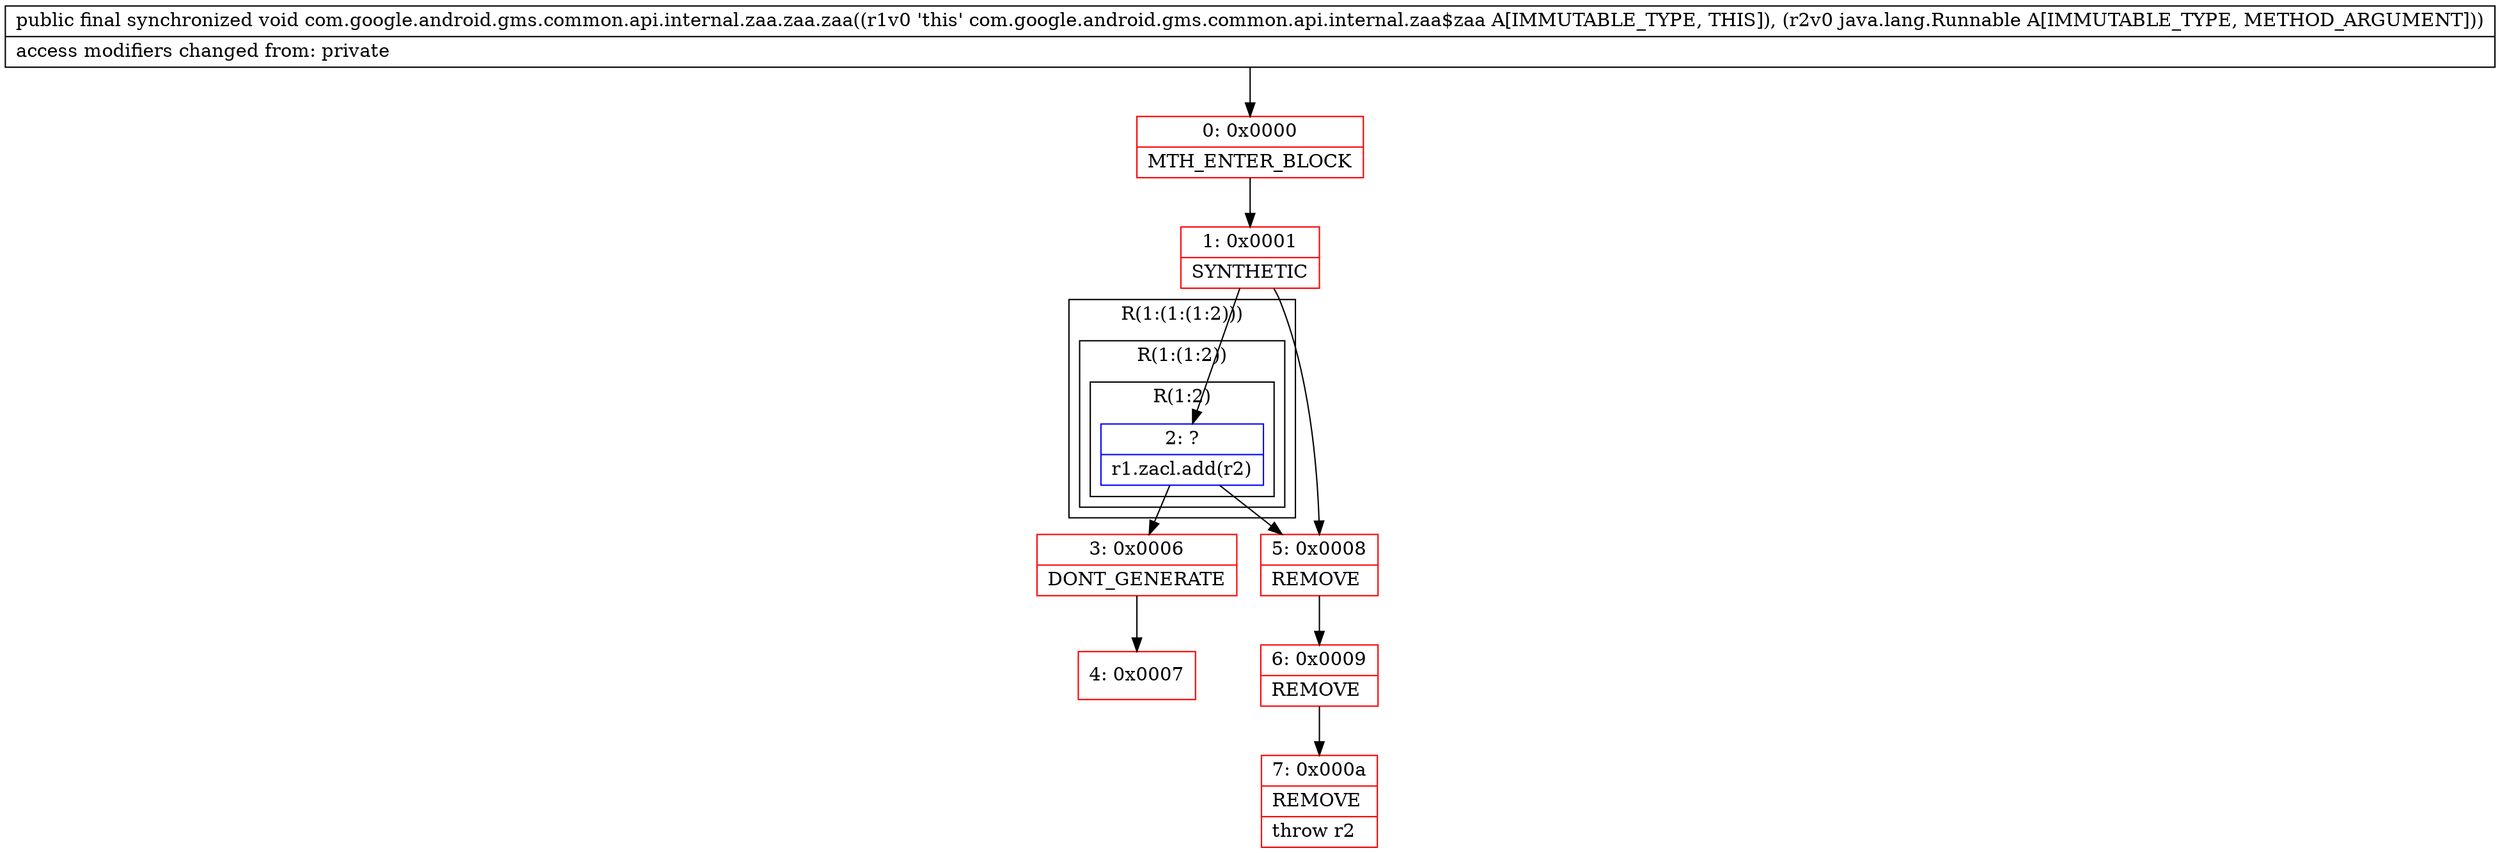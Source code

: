 digraph "CFG forcom.google.android.gms.common.api.internal.zaa.zaa.zaa(Ljava\/lang\/Runnable;)V" {
subgraph cluster_Region_1109735116 {
label = "R(1:(1:(1:2)))";
node [shape=record,color=blue];
subgraph cluster_Region_1522104165 {
label = "R(1:(1:2))";
node [shape=record,color=blue];
subgraph cluster_Region_956370565 {
label = "R(1:2)";
node [shape=record,color=blue];
Node_2 [shape=record,label="{2\:\ ?|r1.zacl.add(r2)\l}"];
}
}
}
Node_0 [shape=record,color=red,label="{0\:\ 0x0000|MTH_ENTER_BLOCK\l}"];
Node_1 [shape=record,color=red,label="{1\:\ 0x0001|SYNTHETIC\l}"];
Node_3 [shape=record,color=red,label="{3\:\ 0x0006|DONT_GENERATE\l}"];
Node_4 [shape=record,color=red,label="{4\:\ 0x0007}"];
Node_5 [shape=record,color=red,label="{5\:\ 0x0008|REMOVE\l}"];
Node_6 [shape=record,color=red,label="{6\:\ 0x0009|REMOVE\l}"];
Node_7 [shape=record,color=red,label="{7\:\ 0x000a|REMOVE\l|throw r2\l}"];
MethodNode[shape=record,label="{public final synchronized void com.google.android.gms.common.api.internal.zaa.zaa.zaa((r1v0 'this' com.google.android.gms.common.api.internal.zaa$zaa A[IMMUTABLE_TYPE, THIS]), (r2v0 java.lang.Runnable A[IMMUTABLE_TYPE, METHOD_ARGUMENT]))  | access modifiers changed from: private\l}"];
MethodNode -> Node_0;
Node_2 -> Node_3;
Node_2 -> Node_5;
Node_0 -> Node_1;
Node_1 -> Node_2;
Node_1 -> Node_5;
Node_3 -> Node_4;
Node_5 -> Node_6;
Node_6 -> Node_7;
}

